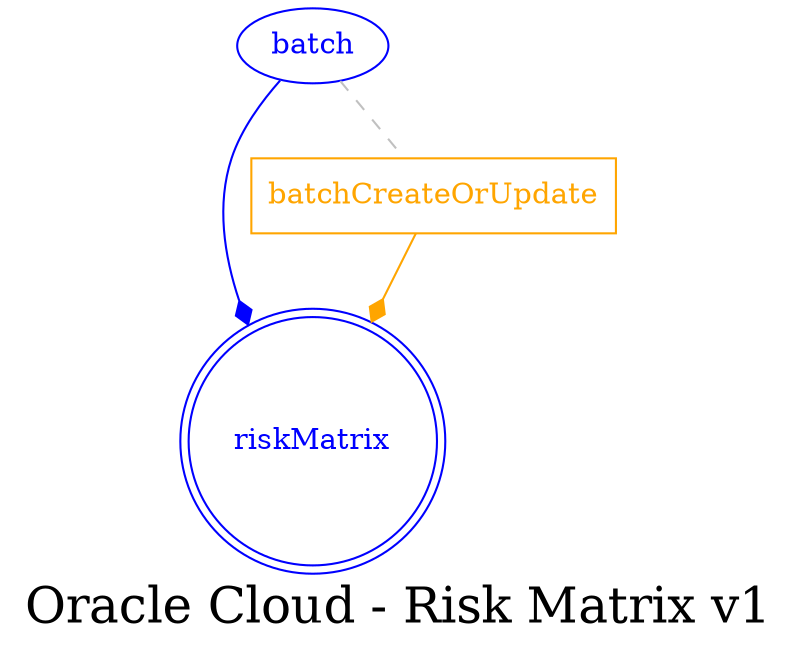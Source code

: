 digraph LexiconGraph {
graph[label="Oracle Cloud - Risk Matrix v1", fontsize=24]
splines=true
"riskMatrix" [color=blue, fontcolor=blue, shape=doublecircle]
"batch" -> "riskMatrix" [color=blue, fontcolor=blue, arrowhead=diamond, arrowtail=none]
"batch" [color=blue, fontcolor=blue, shape=ellipse]
"batchCreateOrUpdate" [color=orange, fontcolor=orange, shape=box]
"batchCreateOrUpdate" -> "riskMatrix" [color=orange, fontcolor=orange, arrowhead=diamond, arrowtail=none]
"batch" -> "batchCreateOrUpdate" [color=grey, fontcolor=grey, arrowhead=none, arrowtail=none, style=dashed]
}
